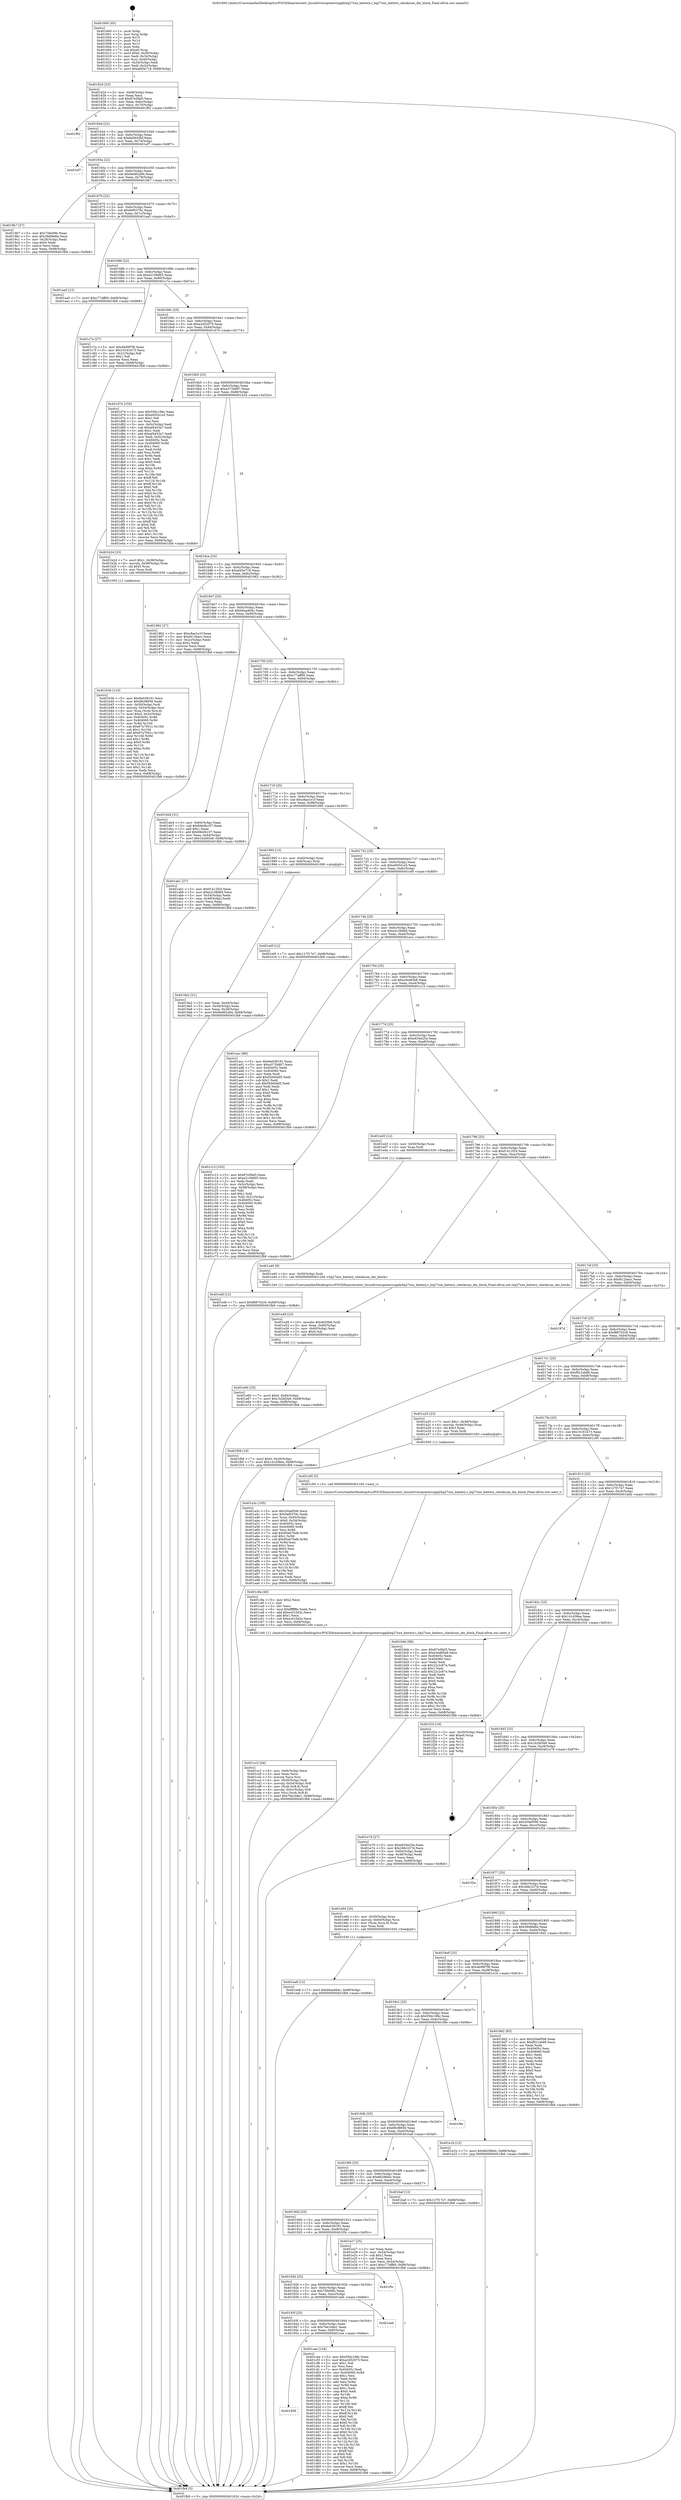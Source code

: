 digraph "0x401600" {
  label = "0x401600 (/mnt/c/Users/mathe/Desktop/tcc/POCII/binaries/extr_linuxdriverspowersupplybq27xxx_battery.c_bq27xxx_battery_checksum_dm_block_Final-ollvm.out::main(0))"
  labelloc = "t"
  node[shape=record]

  Entry [label="",width=0.3,height=0.3,shape=circle,fillcolor=black,style=filled]
  "0x40162d" [label="{
     0x40162d [23]\l
     | [instrs]\l
     &nbsp;&nbsp;0x40162d \<+3\>: mov -0x68(%rbp),%eax\l
     &nbsp;&nbsp;0x401630 \<+2\>: mov %eax,%ecx\l
     &nbsp;&nbsp;0x401632 \<+6\>: sub $0x87e5faf3,%ecx\l
     &nbsp;&nbsp;0x401638 \<+3\>: mov %eax,-0x6c(%rbp)\l
     &nbsp;&nbsp;0x40163b \<+3\>: mov %ecx,-0x70(%rbp)\l
     &nbsp;&nbsp;0x40163e \<+6\>: je 0000000000401f92 \<main+0x992\>\l
  }"]
  "0x401f92" [label="{
     0x401f92\l
  }", style=dashed]
  "0x401644" [label="{
     0x401644 [22]\l
     | [instrs]\l
     &nbsp;&nbsp;0x401644 \<+5\>: jmp 0000000000401649 \<main+0x49\>\l
     &nbsp;&nbsp;0x401649 \<+3\>: mov -0x6c(%rbp),%eax\l
     &nbsp;&nbsp;0x40164c \<+5\>: sub $0x8a5643bf,%eax\l
     &nbsp;&nbsp;0x401651 \<+3\>: mov %eax,-0x74(%rbp)\l
     &nbsp;&nbsp;0x401654 \<+6\>: je 0000000000401ef7 \<main+0x8f7\>\l
  }"]
  Exit [label="",width=0.3,height=0.3,shape=circle,fillcolor=black,style=filled,peripheries=2]
  "0x401ef7" [label="{
     0x401ef7\l
  }", style=dashed]
  "0x40165a" [label="{
     0x40165a [22]\l
     | [instrs]\l
     &nbsp;&nbsp;0x40165a \<+5\>: jmp 000000000040165f \<main+0x5f\>\l
     &nbsp;&nbsp;0x40165f \<+3\>: mov -0x6c(%rbp),%eax\l
     &nbsp;&nbsp;0x401662 \<+5\>: sub $0x8ed62a94,%eax\l
     &nbsp;&nbsp;0x401667 \<+3\>: mov %eax,-0x78(%rbp)\l
     &nbsp;&nbsp;0x40166a \<+6\>: je 00000000004019b7 \<main+0x3b7\>\l
  }"]
  "0x401edf" [label="{
     0x401edf [12]\l
     | [instrs]\l
     &nbsp;&nbsp;0x401edf \<+7\>: movl $0xf88702c9,-0x68(%rbp)\l
     &nbsp;&nbsp;0x401ee6 \<+5\>: jmp 0000000000401fb8 \<main+0x9b8\>\l
  }"]
  "0x4019b7" [label="{
     0x4019b7 [27]\l
     | [instrs]\l
     &nbsp;&nbsp;0x4019b7 \<+5\>: mov $0x75fe09fc,%eax\l
     &nbsp;&nbsp;0x4019bc \<+5\>: mov $0x39dfdd6e,%ecx\l
     &nbsp;&nbsp;0x4019c1 \<+3\>: mov -0x28(%rbp),%edx\l
     &nbsp;&nbsp;0x4019c4 \<+3\>: cmp $0x0,%edx\l
     &nbsp;&nbsp;0x4019c7 \<+3\>: cmove %ecx,%eax\l
     &nbsp;&nbsp;0x4019ca \<+3\>: mov %eax,-0x68(%rbp)\l
     &nbsp;&nbsp;0x4019cd \<+5\>: jmp 0000000000401fb8 \<main+0x9b8\>\l
  }"]
  "0x401670" [label="{
     0x401670 [22]\l
     | [instrs]\l
     &nbsp;&nbsp;0x401670 \<+5\>: jmp 0000000000401675 \<main+0x75\>\l
     &nbsp;&nbsp;0x401675 \<+3\>: mov -0x6c(%rbp),%eax\l
     &nbsp;&nbsp;0x401678 \<+5\>: sub $0x9ef0376c,%eax\l
     &nbsp;&nbsp;0x40167d \<+3\>: mov %eax,-0x7c(%rbp)\l
     &nbsp;&nbsp;0x401680 \<+6\>: je 0000000000401aa5 \<main+0x4a5\>\l
  }"]
  "0x401ea8" [label="{
     0x401ea8 [12]\l
     | [instrs]\l
     &nbsp;&nbsp;0x401ea8 \<+7\>: movl $0xb6aa464c,-0x68(%rbp)\l
     &nbsp;&nbsp;0x401eaf \<+5\>: jmp 0000000000401fb8 \<main+0x9b8\>\l
  }"]
  "0x401aa5" [label="{
     0x401aa5 [12]\l
     | [instrs]\l
     &nbsp;&nbsp;0x401aa5 \<+7\>: movl $0xc77aff60,-0x68(%rbp)\l
     &nbsp;&nbsp;0x401aac \<+5\>: jmp 0000000000401fb8 \<main+0x9b8\>\l
  }"]
  "0x401686" [label="{
     0x401686 [22]\l
     | [instrs]\l
     &nbsp;&nbsp;0x401686 \<+5\>: jmp 000000000040168b \<main+0x8b\>\l
     &nbsp;&nbsp;0x40168b \<+3\>: mov -0x6c(%rbp),%eax\l
     &nbsp;&nbsp;0x40168e \<+5\>: sub $0xa2109d05,%eax\l
     &nbsp;&nbsp;0x401693 \<+3\>: mov %eax,-0x80(%rbp)\l
     &nbsp;&nbsp;0x401696 \<+6\>: je 0000000000401c7a \<main+0x67a\>\l
  }"]
  "0x401e60" [label="{
     0x401e60 [25]\l
     | [instrs]\l
     &nbsp;&nbsp;0x401e60 \<+7\>: movl $0x0,-0x64(%rbp)\l
     &nbsp;&nbsp;0x401e67 \<+7\>: movl $0x1b2bf3a9,-0x68(%rbp)\l
     &nbsp;&nbsp;0x401e6e \<+6\>: mov %eax,-0xf8(%rbp)\l
     &nbsp;&nbsp;0x401e74 \<+5\>: jmp 0000000000401fb8 \<main+0x9b8\>\l
  }"]
  "0x401c7a" [label="{
     0x401c7a [27]\l
     | [instrs]\l
     &nbsp;&nbsp;0x401c7a \<+5\>: mov $0x4b99f7f6,%eax\l
     &nbsp;&nbsp;0x401c7f \<+5\>: mov $0x10161b73,%ecx\l
     &nbsp;&nbsp;0x401c84 \<+3\>: mov -0x21(%rbp),%dl\l
     &nbsp;&nbsp;0x401c87 \<+3\>: test $0x1,%dl\l
     &nbsp;&nbsp;0x401c8a \<+3\>: cmovne %ecx,%eax\l
     &nbsp;&nbsp;0x401c8d \<+3\>: mov %eax,-0x68(%rbp)\l
     &nbsp;&nbsp;0x401c90 \<+5\>: jmp 0000000000401fb8 \<main+0x9b8\>\l
  }"]
  "0x40169c" [label="{
     0x40169c [25]\l
     | [instrs]\l
     &nbsp;&nbsp;0x40169c \<+5\>: jmp 00000000004016a1 \<main+0xa1\>\l
     &nbsp;&nbsp;0x4016a1 \<+3\>: mov -0x6c(%rbp),%eax\l
     &nbsp;&nbsp;0x4016a4 \<+5\>: sub $0xa2d52075,%eax\l
     &nbsp;&nbsp;0x4016a9 \<+6\>: mov %eax,-0x84(%rbp)\l
     &nbsp;&nbsp;0x4016af \<+6\>: je 0000000000401d74 \<main+0x774\>\l
  }"]
  "0x401e49" [label="{
     0x401e49 [23]\l
     | [instrs]\l
     &nbsp;&nbsp;0x401e49 \<+10\>: movabs $0x4020b6,%rdi\l
     &nbsp;&nbsp;0x401e53 \<+3\>: mov %eax,-0x60(%rbp)\l
     &nbsp;&nbsp;0x401e56 \<+3\>: mov -0x60(%rbp),%esi\l
     &nbsp;&nbsp;0x401e59 \<+2\>: mov $0x0,%al\l
     &nbsp;&nbsp;0x401e5b \<+5\>: call 0000000000401040 \<printf@plt\>\l
     | [calls]\l
     &nbsp;&nbsp;0x401040 \{1\} (unknown)\l
  }"]
  "0x401d74" [label="{
     0x401d74 [155]\l
     | [instrs]\l
     &nbsp;&nbsp;0x401d74 \<+5\>: mov $0x556c198c,%eax\l
     &nbsp;&nbsp;0x401d79 \<+5\>: mov $0xe00541e5,%ecx\l
     &nbsp;&nbsp;0x401d7e \<+2\>: mov $0x1,%dl\l
     &nbsp;&nbsp;0x401d80 \<+2\>: xor %esi,%esi\l
     &nbsp;&nbsp;0x401d82 \<+3\>: mov -0x5c(%rbp),%edi\l
     &nbsp;&nbsp;0x401d85 \<+6\>: sub $0xaf4453a7,%edi\l
     &nbsp;&nbsp;0x401d8b \<+3\>: add $0x1,%edi\l
     &nbsp;&nbsp;0x401d8e \<+6\>: add $0xaf4453a7,%edi\l
     &nbsp;&nbsp;0x401d94 \<+3\>: mov %edi,-0x5c(%rbp)\l
     &nbsp;&nbsp;0x401d97 \<+7\>: mov 0x40405c,%edi\l
     &nbsp;&nbsp;0x401d9e \<+8\>: mov 0x404060,%r8d\l
     &nbsp;&nbsp;0x401da6 \<+3\>: sub $0x1,%esi\l
     &nbsp;&nbsp;0x401da9 \<+3\>: mov %edi,%r9d\l
     &nbsp;&nbsp;0x401dac \<+3\>: add %esi,%r9d\l
     &nbsp;&nbsp;0x401daf \<+4\>: imul %r9d,%edi\l
     &nbsp;&nbsp;0x401db3 \<+3\>: and $0x1,%edi\l
     &nbsp;&nbsp;0x401db6 \<+3\>: cmp $0x0,%edi\l
     &nbsp;&nbsp;0x401db9 \<+4\>: sete %r10b\l
     &nbsp;&nbsp;0x401dbd \<+4\>: cmp $0xa,%r8d\l
     &nbsp;&nbsp;0x401dc1 \<+4\>: setl %r11b\l
     &nbsp;&nbsp;0x401dc5 \<+3\>: mov %r10b,%bl\l
     &nbsp;&nbsp;0x401dc8 \<+3\>: xor $0xff,%bl\l
     &nbsp;&nbsp;0x401dcb \<+3\>: mov %r11b,%r14b\l
     &nbsp;&nbsp;0x401dce \<+4\>: xor $0xff,%r14b\l
     &nbsp;&nbsp;0x401dd2 \<+3\>: xor $0x0,%dl\l
     &nbsp;&nbsp;0x401dd5 \<+3\>: mov %bl,%r15b\l
     &nbsp;&nbsp;0x401dd8 \<+4\>: and $0x0,%r15b\l
     &nbsp;&nbsp;0x401ddc \<+3\>: and %dl,%r10b\l
     &nbsp;&nbsp;0x401ddf \<+3\>: mov %r14b,%r12b\l
     &nbsp;&nbsp;0x401de2 \<+4\>: and $0x0,%r12b\l
     &nbsp;&nbsp;0x401de6 \<+3\>: and %dl,%r11b\l
     &nbsp;&nbsp;0x401de9 \<+3\>: or %r10b,%r15b\l
     &nbsp;&nbsp;0x401dec \<+3\>: or %r11b,%r12b\l
     &nbsp;&nbsp;0x401def \<+3\>: xor %r12b,%r15b\l
     &nbsp;&nbsp;0x401df2 \<+3\>: or %r14b,%bl\l
     &nbsp;&nbsp;0x401df5 \<+3\>: xor $0xff,%bl\l
     &nbsp;&nbsp;0x401df8 \<+3\>: or $0x0,%dl\l
     &nbsp;&nbsp;0x401dfb \<+2\>: and %dl,%bl\l
     &nbsp;&nbsp;0x401dfd \<+3\>: or %bl,%r15b\l
     &nbsp;&nbsp;0x401e00 \<+4\>: test $0x1,%r15b\l
     &nbsp;&nbsp;0x401e04 \<+3\>: cmovne %ecx,%eax\l
     &nbsp;&nbsp;0x401e07 \<+3\>: mov %eax,-0x68(%rbp)\l
     &nbsp;&nbsp;0x401e0a \<+5\>: jmp 0000000000401fb8 \<main+0x9b8\>\l
  }"]
  "0x4016b5" [label="{
     0x4016b5 [25]\l
     | [instrs]\l
     &nbsp;&nbsp;0x4016b5 \<+5\>: jmp 00000000004016ba \<main+0xba\>\l
     &nbsp;&nbsp;0x4016ba \<+3\>: mov -0x6c(%rbp),%eax\l
     &nbsp;&nbsp;0x4016bd \<+5\>: sub $0xa372b897,%eax\l
     &nbsp;&nbsp;0x4016c2 \<+6\>: mov %eax,-0x88(%rbp)\l
     &nbsp;&nbsp;0x4016c8 \<+6\>: je 0000000000401b24 \<main+0x524\>\l
  }"]
  "0x401958" [label="{
     0x401958\l
  }", style=dashed]
  "0x401b24" [label="{
     0x401b24 [23]\l
     | [instrs]\l
     &nbsp;&nbsp;0x401b24 \<+7\>: movl $0x1,-0x58(%rbp)\l
     &nbsp;&nbsp;0x401b2b \<+4\>: movslq -0x58(%rbp),%rax\l
     &nbsp;&nbsp;0x401b2f \<+4\>: shl $0x3,%rax\l
     &nbsp;&nbsp;0x401b33 \<+3\>: mov %rax,%rdi\l
     &nbsp;&nbsp;0x401b36 \<+5\>: call 0000000000401050 \<malloc@plt\>\l
     | [calls]\l
     &nbsp;&nbsp;0x401050 \{1\} (unknown)\l
  }"]
  "0x4016ce" [label="{
     0x4016ce [25]\l
     | [instrs]\l
     &nbsp;&nbsp;0x4016ce \<+5\>: jmp 00000000004016d3 \<main+0xd3\>\l
     &nbsp;&nbsp;0x4016d3 \<+3\>: mov -0x6c(%rbp),%eax\l
     &nbsp;&nbsp;0x4016d6 \<+5\>: sub $0xaf45e718,%eax\l
     &nbsp;&nbsp;0x4016db \<+6\>: mov %eax,-0x8c(%rbp)\l
     &nbsp;&nbsp;0x4016e1 \<+6\>: je 0000000000401962 \<main+0x362\>\l
  }"]
  "0x401cee" [label="{
     0x401cee [134]\l
     | [instrs]\l
     &nbsp;&nbsp;0x401cee \<+5\>: mov $0x556c198c,%eax\l
     &nbsp;&nbsp;0x401cf3 \<+5\>: mov $0xa2d52075,%ecx\l
     &nbsp;&nbsp;0x401cf8 \<+2\>: mov $0x1,%dl\l
     &nbsp;&nbsp;0x401cfa \<+2\>: xor %esi,%esi\l
     &nbsp;&nbsp;0x401cfc \<+7\>: mov 0x40405c,%edi\l
     &nbsp;&nbsp;0x401d03 \<+8\>: mov 0x404060,%r8d\l
     &nbsp;&nbsp;0x401d0b \<+3\>: sub $0x1,%esi\l
     &nbsp;&nbsp;0x401d0e \<+3\>: mov %edi,%r9d\l
     &nbsp;&nbsp;0x401d11 \<+3\>: add %esi,%r9d\l
     &nbsp;&nbsp;0x401d14 \<+4\>: imul %r9d,%edi\l
     &nbsp;&nbsp;0x401d18 \<+3\>: and $0x1,%edi\l
     &nbsp;&nbsp;0x401d1b \<+3\>: cmp $0x0,%edi\l
     &nbsp;&nbsp;0x401d1e \<+4\>: sete %r10b\l
     &nbsp;&nbsp;0x401d22 \<+4\>: cmp $0xa,%r8d\l
     &nbsp;&nbsp;0x401d26 \<+4\>: setl %r11b\l
     &nbsp;&nbsp;0x401d2a \<+3\>: mov %r10b,%bl\l
     &nbsp;&nbsp;0x401d2d \<+3\>: xor $0xff,%bl\l
     &nbsp;&nbsp;0x401d30 \<+3\>: mov %r11b,%r14b\l
     &nbsp;&nbsp;0x401d33 \<+4\>: xor $0xff,%r14b\l
     &nbsp;&nbsp;0x401d37 \<+3\>: xor $0x0,%dl\l
     &nbsp;&nbsp;0x401d3a \<+3\>: mov %bl,%r15b\l
     &nbsp;&nbsp;0x401d3d \<+4\>: and $0x0,%r15b\l
     &nbsp;&nbsp;0x401d41 \<+3\>: and %dl,%r10b\l
     &nbsp;&nbsp;0x401d44 \<+3\>: mov %r14b,%r12b\l
     &nbsp;&nbsp;0x401d47 \<+4\>: and $0x0,%r12b\l
     &nbsp;&nbsp;0x401d4b \<+3\>: and %dl,%r11b\l
     &nbsp;&nbsp;0x401d4e \<+3\>: or %r10b,%r15b\l
     &nbsp;&nbsp;0x401d51 \<+3\>: or %r11b,%r12b\l
     &nbsp;&nbsp;0x401d54 \<+3\>: xor %r12b,%r15b\l
     &nbsp;&nbsp;0x401d57 \<+3\>: or %r14b,%bl\l
     &nbsp;&nbsp;0x401d5a \<+3\>: xor $0xff,%bl\l
     &nbsp;&nbsp;0x401d5d \<+3\>: or $0x0,%dl\l
     &nbsp;&nbsp;0x401d60 \<+2\>: and %dl,%bl\l
     &nbsp;&nbsp;0x401d62 \<+3\>: or %bl,%r15b\l
     &nbsp;&nbsp;0x401d65 \<+4\>: test $0x1,%r15b\l
     &nbsp;&nbsp;0x401d69 \<+3\>: cmovne %ecx,%eax\l
     &nbsp;&nbsp;0x401d6c \<+3\>: mov %eax,-0x68(%rbp)\l
     &nbsp;&nbsp;0x401d6f \<+5\>: jmp 0000000000401fb8 \<main+0x9b8\>\l
  }"]
  "0x401962" [label="{
     0x401962 [27]\l
     | [instrs]\l
     &nbsp;&nbsp;0x401962 \<+5\>: mov $0xc8ae1e1f,%eax\l
     &nbsp;&nbsp;0x401967 \<+5\>: mov $0xf412bacc,%ecx\l
     &nbsp;&nbsp;0x40196c \<+3\>: mov -0x2c(%rbp),%edx\l
     &nbsp;&nbsp;0x40196f \<+3\>: cmp $0x2,%edx\l
     &nbsp;&nbsp;0x401972 \<+3\>: cmovne %ecx,%eax\l
     &nbsp;&nbsp;0x401975 \<+3\>: mov %eax,-0x68(%rbp)\l
     &nbsp;&nbsp;0x401978 \<+5\>: jmp 0000000000401fb8 \<main+0x9b8\>\l
  }"]
  "0x4016e7" [label="{
     0x4016e7 [25]\l
     | [instrs]\l
     &nbsp;&nbsp;0x4016e7 \<+5\>: jmp 00000000004016ec \<main+0xec\>\l
     &nbsp;&nbsp;0x4016ec \<+3\>: mov -0x6c(%rbp),%eax\l
     &nbsp;&nbsp;0x4016ef \<+5\>: sub $0xb6aa464c,%eax\l
     &nbsp;&nbsp;0x4016f4 \<+6\>: mov %eax,-0x90(%rbp)\l
     &nbsp;&nbsp;0x4016fa \<+6\>: je 0000000000401eb4 \<main+0x8b4\>\l
  }"]
  "0x401fb8" [label="{
     0x401fb8 [5]\l
     | [instrs]\l
     &nbsp;&nbsp;0x401fb8 \<+5\>: jmp 000000000040162d \<main+0x2d\>\l
  }"]
  "0x401600" [label="{
     0x401600 [45]\l
     | [instrs]\l
     &nbsp;&nbsp;0x401600 \<+1\>: push %rbp\l
     &nbsp;&nbsp;0x401601 \<+3\>: mov %rsp,%rbp\l
     &nbsp;&nbsp;0x401604 \<+2\>: push %r15\l
     &nbsp;&nbsp;0x401606 \<+2\>: push %r14\l
     &nbsp;&nbsp;0x401608 \<+2\>: push %r12\l
     &nbsp;&nbsp;0x40160a \<+1\>: push %rbx\l
     &nbsp;&nbsp;0x40160b \<+7\>: sub $0xe0,%rsp\l
     &nbsp;&nbsp;0x401612 \<+7\>: movl $0x0,-0x30(%rbp)\l
     &nbsp;&nbsp;0x401619 \<+3\>: mov %edi,-0x34(%rbp)\l
     &nbsp;&nbsp;0x40161c \<+4\>: mov %rsi,-0x40(%rbp)\l
     &nbsp;&nbsp;0x401620 \<+3\>: mov -0x34(%rbp),%edi\l
     &nbsp;&nbsp;0x401623 \<+3\>: mov %edi,-0x2c(%rbp)\l
     &nbsp;&nbsp;0x401626 \<+7\>: movl $0xaf45e718,-0x68(%rbp)\l
  }"]
  "0x40193f" [label="{
     0x40193f [25]\l
     | [instrs]\l
     &nbsp;&nbsp;0x40193f \<+5\>: jmp 0000000000401944 \<main+0x344\>\l
     &nbsp;&nbsp;0x401944 \<+3\>: mov -0x6c(%rbp),%eax\l
     &nbsp;&nbsp;0x401947 \<+5\>: sub $0x76a1b6e1,%eax\l
     &nbsp;&nbsp;0x40194c \<+6\>: mov %eax,-0xf0(%rbp)\l
     &nbsp;&nbsp;0x401952 \<+6\>: je 0000000000401cee \<main+0x6ee\>\l
  }"]
  "0x401eb4" [label="{
     0x401eb4 [31]\l
     | [instrs]\l
     &nbsp;&nbsp;0x401eb4 \<+3\>: mov -0x64(%rbp),%eax\l
     &nbsp;&nbsp;0x401eb7 \<+5\>: sub $0x69e0b107,%eax\l
     &nbsp;&nbsp;0x401ebc \<+3\>: add $0x1,%eax\l
     &nbsp;&nbsp;0x401ebf \<+5\>: add $0x69e0b107,%eax\l
     &nbsp;&nbsp;0x401ec4 \<+3\>: mov %eax,-0x64(%rbp)\l
     &nbsp;&nbsp;0x401ec7 \<+7\>: movl $0x1b2bf3a9,-0x68(%rbp)\l
     &nbsp;&nbsp;0x401ece \<+5\>: jmp 0000000000401fb8 \<main+0x9b8\>\l
  }"]
  "0x401700" [label="{
     0x401700 [25]\l
     | [instrs]\l
     &nbsp;&nbsp;0x401700 \<+5\>: jmp 0000000000401705 \<main+0x105\>\l
     &nbsp;&nbsp;0x401705 \<+3\>: mov -0x6c(%rbp),%eax\l
     &nbsp;&nbsp;0x401708 \<+5\>: sub $0xc77aff60,%eax\l
     &nbsp;&nbsp;0x40170d \<+6\>: mov %eax,-0x94(%rbp)\l
     &nbsp;&nbsp;0x401713 \<+6\>: je 0000000000401ab1 \<main+0x4b1\>\l
  }"]
  "0x401eeb" [label="{
     0x401eeb\l
  }", style=dashed]
  "0x401ab1" [label="{
     0x401ab1 [27]\l
     | [instrs]\l
     &nbsp;&nbsp;0x401ab1 \<+5\>: mov $0xf1412f24,%eax\l
     &nbsp;&nbsp;0x401ab6 \<+5\>: mov $0xe2c38d6d,%ecx\l
     &nbsp;&nbsp;0x401abb \<+3\>: mov -0x54(%rbp),%edx\l
     &nbsp;&nbsp;0x401abe \<+3\>: cmp -0x48(%rbp),%edx\l
     &nbsp;&nbsp;0x401ac1 \<+3\>: cmovl %ecx,%eax\l
     &nbsp;&nbsp;0x401ac4 \<+3\>: mov %eax,-0x68(%rbp)\l
     &nbsp;&nbsp;0x401ac7 \<+5\>: jmp 0000000000401fb8 \<main+0x9b8\>\l
  }"]
  "0x401719" [label="{
     0x401719 [25]\l
     | [instrs]\l
     &nbsp;&nbsp;0x401719 \<+5\>: jmp 000000000040171e \<main+0x11e\>\l
     &nbsp;&nbsp;0x40171e \<+3\>: mov -0x6c(%rbp),%eax\l
     &nbsp;&nbsp;0x401721 \<+5\>: sub $0xc8ae1e1f,%eax\l
     &nbsp;&nbsp;0x401726 \<+6\>: mov %eax,-0x98(%rbp)\l
     &nbsp;&nbsp;0x40172c \<+6\>: je 0000000000401995 \<main+0x395\>\l
  }"]
  "0x401926" [label="{
     0x401926 [25]\l
     | [instrs]\l
     &nbsp;&nbsp;0x401926 \<+5\>: jmp 000000000040192b \<main+0x32b\>\l
     &nbsp;&nbsp;0x40192b \<+3\>: mov -0x6c(%rbp),%eax\l
     &nbsp;&nbsp;0x40192e \<+5\>: sub $0x75fe09fc,%eax\l
     &nbsp;&nbsp;0x401933 \<+6\>: mov %eax,-0xec(%rbp)\l
     &nbsp;&nbsp;0x401939 \<+6\>: je 0000000000401eeb \<main+0x8eb\>\l
  }"]
  "0x401995" [label="{
     0x401995 [13]\l
     | [instrs]\l
     &nbsp;&nbsp;0x401995 \<+4\>: mov -0x40(%rbp),%rax\l
     &nbsp;&nbsp;0x401999 \<+4\>: mov 0x8(%rax),%rdi\l
     &nbsp;&nbsp;0x40199d \<+5\>: call 0000000000401060 \<atoi@plt\>\l
     | [calls]\l
     &nbsp;&nbsp;0x401060 \{1\} (unknown)\l
  }"]
  "0x401732" [label="{
     0x401732 [25]\l
     | [instrs]\l
     &nbsp;&nbsp;0x401732 \<+5\>: jmp 0000000000401737 \<main+0x137\>\l
     &nbsp;&nbsp;0x401737 \<+3\>: mov -0x6c(%rbp),%eax\l
     &nbsp;&nbsp;0x40173a \<+5\>: sub $0xe00541e5,%eax\l
     &nbsp;&nbsp;0x40173f \<+6\>: mov %eax,-0x9c(%rbp)\l
     &nbsp;&nbsp;0x401745 \<+6\>: je 0000000000401e0f \<main+0x80f\>\l
  }"]
  "0x4019a2" [label="{
     0x4019a2 [21]\l
     | [instrs]\l
     &nbsp;&nbsp;0x4019a2 \<+3\>: mov %eax,-0x44(%rbp)\l
     &nbsp;&nbsp;0x4019a5 \<+3\>: mov -0x44(%rbp),%eax\l
     &nbsp;&nbsp;0x4019a8 \<+3\>: mov %eax,-0x28(%rbp)\l
     &nbsp;&nbsp;0x4019ab \<+7\>: movl $0x8ed62a94,-0x68(%rbp)\l
     &nbsp;&nbsp;0x4019b2 \<+5\>: jmp 0000000000401fb8 \<main+0x9b8\>\l
  }"]
  "0x401f5c" [label="{
     0x401f5c\l
  }", style=dashed]
  "0x401e0f" [label="{
     0x401e0f [12]\l
     | [instrs]\l
     &nbsp;&nbsp;0x401e0f \<+7\>: movl $0x127f17e7,-0x68(%rbp)\l
     &nbsp;&nbsp;0x401e16 \<+5\>: jmp 0000000000401fb8 \<main+0x9b8\>\l
  }"]
  "0x40174b" [label="{
     0x40174b [25]\l
     | [instrs]\l
     &nbsp;&nbsp;0x40174b \<+5\>: jmp 0000000000401750 \<main+0x150\>\l
     &nbsp;&nbsp;0x401750 \<+3\>: mov -0x6c(%rbp),%eax\l
     &nbsp;&nbsp;0x401753 \<+5\>: sub $0xe2c38d6d,%eax\l
     &nbsp;&nbsp;0x401758 \<+6\>: mov %eax,-0xa0(%rbp)\l
     &nbsp;&nbsp;0x40175e \<+6\>: je 0000000000401acc \<main+0x4cc\>\l
  }"]
  "0x40190d" [label="{
     0x40190d [25]\l
     | [instrs]\l
     &nbsp;&nbsp;0x40190d \<+5\>: jmp 0000000000401912 \<main+0x312\>\l
     &nbsp;&nbsp;0x401912 \<+3\>: mov -0x6c(%rbp),%eax\l
     &nbsp;&nbsp;0x401915 \<+5\>: sub $0x6e038191,%eax\l
     &nbsp;&nbsp;0x40191a \<+6\>: mov %eax,-0xe8(%rbp)\l
     &nbsp;&nbsp;0x401920 \<+6\>: je 0000000000401f5c \<main+0x95c\>\l
  }"]
  "0x401acc" [label="{
     0x401acc [88]\l
     | [instrs]\l
     &nbsp;&nbsp;0x401acc \<+5\>: mov $0x6e038191,%eax\l
     &nbsp;&nbsp;0x401ad1 \<+5\>: mov $0xa372b897,%ecx\l
     &nbsp;&nbsp;0x401ad6 \<+7\>: mov 0x40405c,%edx\l
     &nbsp;&nbsp;0x401add \<+7\>: mov 0x404060,%esi\l
     &nbsp;&nbsp;0x401ae4 \<+2\>: mov %edx,%edi\l
     &nbsp;&nbsp;0x401ae6 \<+6\>: add $0xf3d40dd5,%edi\l
     &nbsp;&nbsp;0x401aec \<+3\>: sub $0x1,%edi\l
     &nbsp;&nbsp;0x401aef \<+6\>: sub $0xf3d40dd5,%edi\l
     &nbsp;&nbsp;0x401af5 \<+3\>: imul %edi,%edx\l
     &nbsp;&nbsp;0x401af8 \<+3\>: and $0x1,%edx\l
     &nbsp;&nbsp;0x401afb \<+3\>: cmp $0x0,%edx\l
     &nbsp;&nbsp;0x401afe \<+4\>: sete %r8b\l
     &nbsp;&nbsp;0x401b02 \<+3\>: cmp $0xa,%esi\l
     &nbsp;&nbsp;0x401b05 \<+4\>: setl %r9b\l
     &nbsp;&nbsp;0x401b09 \<+3\>: mov %r8b,%r10b\l
     &nbsp;&nbsp;0x401b0c \<+3\>: and %r9b,%r10b\l
     &nbsp;&nbsp;0x401b0f \<+3\>: xor %r9b,%r8b\l
     &nbsp;&nbsp;0x401b12 \<+3\>: or %r8b,%r10b\l
     &nbsp;&nbsp;0x401b15 \<+4\>: test $0x1,%r10b\l
     &nbsp;&nbsp;0x401b19 \<+3\>: cmovne %ecx,%eax\l
     &nbsp;&nbsp;0x401b1c \<+3\>: mov %eax,-0x68(%rbp)\l
     &nbsp;&nbsp;0x401b1f \<+5\>: jmp 0000000000401fb8 \<main+0x9b8\>\l
  }"]
  "0x401764" [label="{
     0x401764 [25]\l
     | [instrs]\l
     &nbsp;&nbsp;0x401764 \<+5\>: jmp 0000000000401769 \<main+0x169\>\l
     &nbsp;&nbsp;0x401769 \<+3\>: mov -0x6c(%rbp),%eax\l
     &nbsp;&nbsp;0x40176c \<+5\>: sub $0xe3ed85e8,%eax\l
     &nbsp;&nbsp;0x401771 \<+6\>: mov %eax,-0xa4(%rbp)\l
     &nbsp;&nbsp;0x401777 \<+6\>: je 0000000000401c13 \<main+0x613\>\l
  }"]
  "0x401e27" [label="{
     0x401e27 [25]\l
     | [instrs]\l
     &nbsp;&nbsp;0x401e27 \<+2\>: xor %eax,%eax\l
     &nbsp;&nbsp;0x401e29 \<+3\>: mov -0x54(%rbp),%ecx\l
     &nbsp;&nbsp;0x401e2c \<+3\>: sub $0x1,%eax\l
     &nbsp;&nbsp;0x401e2f \<+2\>: sub %eax,%ecx\l
     &nbsp;&nbsp;0x401e31 \<+3\>: mov %ecx,-0x54(%rbp)\l
     &nbsp;&nbsp;0x401e34 \<+7\>: movl $0xc77aff60,-0x68(%rbp)\l
     &nbsp;&nbsp;0x401e3b \<+5\>: jmp 0000000000401fb8 \<main+0x9b8\>\l
  }"]
  "0x401c13" [label="{
     0x401c13 [103]\l
     | [instrs]\l
     &nbsp;&nbsp;0x401c13 \<+5\>: mov $0x87e5faf3,%eax\l
     &nbsp;&nbsp;0x401c18 \<+5\>: mov $0xa2109d05,%ecx\l
     &nbsp;&nbsp;0x401c1d \<+2\>: xor %edx,%edx\l
     &nbsp;&nbsp;0x401c1f \<+3\>: mov -0x5c(%rbp),%esi\l
     &nbsp;&nbsp;0x401c22 \<+3\>: cmp -0x58(%rbp),%esi\l
     &nbsp;&nbsp;0x401c25 \<+4\>: setl %dil\l
     &nbsp;&nbsp;0x401c29 \<+4\>: and $0x1,%dil\l
     &nbsp;&nbsp;0x401c2d \<+4\>: mov %dil,-0x21(%rbp)\l
     &nbsp;&nbsp;0x401c31 \<+7\>: mov 0x40405c,%esi\l
     &nbsp;&nbsp;0x401c38 \<+8\>: mov 0x404060,%r8d\l
     &nbsp;&nbsp;0x401c40 \<+3\>: sub $0x1,%edx\l
     &nbsp;&nbsp;0x401c43 \<+3\>: mov %esi,%r9d\l
     &nbsp;&nbsp;0x401c46 \<+3\>: add %edx,%r9d\l
     &nbsp;&nbsp;0x401c49 \<+4\>: imul %r9d,%esi\l
     &nbsp;&nbsp;0x401c4d \<+3\>: and $0x1,%esi\l
     &nbsp;&nbsp;0x401c50 \<+3\>: cmp $0x0,%esi\l
     &nbsp;&nbsp;0x401c53 \<+4\>: sete %dil\l
     &nbsp;&nbsp;0x401c57 \<+4\>: cmp $0xa,%r8d\l
     &nbsp;&nbsp;0x401c5b \<+4\>: setl %r10b\l
     &nbsp;&nbsp;0x401c5f \<+3\>: mov %dil,%r11b\l
     &nbsp;&nbsp;0x401c62 \<+3\>: and %r10b,%r11b\l
     &nbsp;&nbsp;0x401c65 \<+3\>: xor %r10b,%dil\l
     &nbsp;&nbsp;0x401c68 \<+3\>: or %dil,%r11b\l
     &nbsp;&nbsp;0x401c6b \<+4\>: test $0x1,%r11b\l
     &nbsp;&nbsp;0x401c6f \<+3\>: cmovne %ecx,%eax\l
     &nbsp;&nbsp;0x401c72 \<+3\>: mov %eax,-0x68(%rbp)\l
     &nbsp;&nbsp;0x401c75 \<+5\>: jmp 0000000000401fb8 \<main+0x9b8\>\l
  }"]
  "0x40177d" [label="{
     0x40177d [25]\l
     | [instrs]\l
     &nbsp;&nbsp;0x40177d \<+5\>: jmp 0000000000401782 \<main+0x182\>\l
     &nbsp;&nbsp;0x401782 \<+3\>: mov -0x6c(%rbp),%eax\l
     &nbsp;&nbsp;0x401785 \<+5\>: sub $0xe634e25a,%eax\l
     &nbsp;&nbsp;0x40178a \<+6\>: mov %eax,-0xa8(%rbp)\l
     &nbsp;&nbsp;0x401790 \<+6\>: je 0000000000401ed3 \<main+0x8d3\>\l
  }"]
  "0x401cc2" [label="{
     0x401cc2 [44]\l
     | [instrs]\l
     &nbsp;&nbsp;0x401cc2 \<+6\>: mov -0xf4(%rbp),%ecx\l
     &nbsp;&nbsp;0x401cc8 \<+3\>: imul %eax,%ecx\l
     &nbsp;&nbsp;0x401ccb \<+3\>: movslq %ecx,%rsi\l
     &nbsp;&nbsp;0x401cce \<+4\>: mov -0x50(%rbp),%rdi\l
     &nbsp;&nbsp;0x401cd2 \<+4\>: movslq -0x54(%rbp),%r8\l
     &nbsp;&nbsp;0x401cd6 \<+4\>: mov (%rdi,%r8,8),%rdi\l
     &nbsp;&nbsp;0x401cda \<+4\>: movslq -0x5c(%rbp),%r8\l
     &nbsp;&nbsp;0x401cde \<+4\>: mov %rsi,(%rdi,%r8,8)\l
     &nbsp;&nbsp;0x401ce2 \<+7\>: movl $0x76a1b6e1,-0x68(%rbp)\l
     &nbsp;&nbsp;0x401ce9 \<+5\>: jmp 0000000000401fb8 \<main+0x9b8\>\l
  }"]
  "0x401ed3" [label="{
     0x401ed3 [12]\l
     | [instrs]\l
     &nbsp;&nbsp;0x401ed3 \<+4\>: mov -0x50(%rbp),%rax\l
     &nbsp;&nbsp;0x401ed7 \<+3\>: mov %rax,%rdi\l
     &nbsp;&nbsp;0x401eda \<+5\>: call 0000000000401030 \<free@plt\>\l
     | [calls]\l
     &nbsp;&nbsp;0x401030 \{1\} (unknown)\l
  }"]
  "0x401796" [label="{
     0x401796 [25]\l
     | [instrs]\l
     &nbsp;&nbsp;0x401796 \<+5\>: jmp 000000000040179b \<main+0x19b\>\l
     &nbsp;&nbsp;0x40179b \<+3\>: mov -0x6c(%rbp),%eax\l
     &nbsp;&nbsp;0x40179e \<+5\>: sub $0xf1412f24,%eax\l
     &nbsp;&nbsp;0x4017a3 \<+6\>: mov %eax,-0xac(%rbp)\l
     &nbsp;&nbsp;0x4017a9 \<+6\>: je 0000000000401e40 \<main+0x840\>\l
  }"]
  "0x401c9a" [label="{
     0x401c9a [40]\l
     | [instrs]\l
     &nbsp;&nbsp;0x401c9a \<+5\>: mov $0x2,%ecx\l
     &nbsp;&nbsp;0x401c9f \<+1\>: cltd\l
     &nbsp;&nbsp;0x401ca0 \<+2\>: idiv %ecx\l
     &nbsp;&nbsp;0x401ca2 \<+6\>: imul $0xfffffffe,%edx,%ecx\l
     &nbsp;&nbsp;0x401ca8 \<+6\>: add $0xec010d3c,%ecx\l
     &nbsp;&nbsp;0x401cae \<+3\>: add $0x1,%ecx\l
     &nbsp;&nbsp;0x401cb1 \<+6\>: sub $0xec010d3c,%ecx\l
     &nbsp;&nbsp;0x401cb7 \<+6\>: mov %ecx,-0xf4(%rbp)\l
     &nbsp;&nbsp;0x401cbd \<+5\>: call 0000000000401160 \<next_i\>\l
     | [calls]\l
     &nbsp;&nbsp;0x401160 \{1\} (/mnt/c/Users/mathe/Desktop/tcc/POCII/binaries/extr_linuxdriverspowersupplybq27xxx_battery.c_bq27xxx_battery_checksum_dm_block_Final-ollvm.out::next_i)\l
  }"]
  "0x401e40" [label="{
     0x401e40 [9]\l
     | [instrs]\l
     &nbsp;&nbsp;0x401e40 \<+4\>: mov -0x50(%rbp),%rdi\l
     &nbsp;&nbsp;0x401e44 \<+5\>: call 0000000000401240 \<bq27xxx_battery_checksum_dm_block\>\l
     | [calls]\l
     &nbsp;&nbsp;0x401240 \{1\} (/mnt/c/Users/mathe/Desktop/tcc/POCII/binaries/extr_linuxdriverspowersupplybq27xxx_battery.c_bq27xxx_battery_checksum_dm_block_Final-ollvm.out::bq27xxx_battery_checksum_dm_block)\l
  }"]
  "0x4017af" [label="{
     0x4017af [25]\l
     | [instrs]\l
     &nbsp;&nbsp;0x4017af \<+5\>: jmp 00000000004017b4 \<main+0x1b4\>\l
     &nbsp;&nbsp;0x4017b4 \<+3\>: mov -0x6c(%rbp),%eax\l
     &nbsp;&nbsp;0x4017b7 \<+5\>: sub $0xf412bacc,%eax\l
     &nbsp;&nbsp;0x4017bc \<+6\>: mov %eax,-0xb0(%rbp)\l
     &nbsp;&nbsp;0x4017c2 \<+6\>: je 000000000040197d \<main+0x37d\>\l
  }"]
  "0x4018f4" [label="{
     0x4018f4 [25]\l
     | [instrs]\l
     &nbsp;&nbsp;0x4018f4 \<+5\>: jmp 00000000004018f9 \<main+0x2f9\>\l
     &nbsp;&nbsp;0x4018f9 \<+3\>: mov -0x6c(%rbp),%eax\l
     &nbsp;&nbsp;0x4018fc \<+5\>: sub $0x6b29fa0c,%eax\l
     &nbsp;&nbsp;0x401901 \<+6\>: mov %eax,-0xe4(%rbp)\l
     &nbsp;&nbsp;0x401907 \<+6\>: je 0000000000401e27 \<main+0x827\>\l
  }"]
  "0x40197d" [label="{
     0x40197d\l
  }", style=dashed]
  "0x4017c8" [label="{
     0x4017c8 [25]\l
     | [instrs]\l
     &nbsp;&nbsp;0x4017c8 \<+5\>: jmp 00000000004017cd \<main+0x1cd\>\l
     &nbsp;&nbsp;0x4017cd \<+3\>: mov -0x6c(%rbp),%eax\l
     &nbsp;&nbsp;0x4017d0 \<+5\>: sub $0xf88702c9,%eax\l
     &nbsp;&nbsp;0x4017d5 \<+6\>: mov %eax,-0xb4(%rbp)\l
     &nbsp;&nbsp;0x4017db \<+6\>: je 0000000000401f08 \<main+0x908\>\l
  }"]
  "0x401baf" [label="{
     0x401baf [12]\l
     | [instrs]\l
     &nbsp;&nbsp;0x401baf \<+7\>: movl $0x127f17e7,-0x68(%rbp)\l
     &nbsp;&nbsp;0x401bb6 \<+5\>: jmp 0000000000401fb8 \<main+0x9b8\>\l
  }"]
  "0x401f08" [label="{
     0x401f08 [19]\l
     | [instrs]\l
     &nbsp;&nbsp;0x401f08 \<+7\>: movl $0x0,-0x30(%rbp)\l
     &nbsp;&nbsp;0x401f0f \<+7\>: movl $0x141d38ee,-0x68(%rbp)\l
     &nbsp;&nbsp;0x401f16 \<+5\>: jmp 0000000000401fb8 \<main+0x9b8\>\l
  }"]
  "0x4017e1" [label="{
     0x4017e1 [25]\l
     | [instrs]\l
     &nbsp;&nbsp;0x4017e1 \<+5\>: jmp 00000000004017e6 \<main+0x1e6\>\l
     &nbsp;&nbsp;0x4017e6 \<+3\>: mov -0x6c(%rbp),%eax\l
     &nbsp;&nbsp;0x4017e9 \<+5\>: sub $0xf921eb88,%eax\l
     &nbsp;&nbsp;0x4017ee \<+6\>: mov %eax,-0xb8(%rbp)\l
     &nbsp;&nbsp;0x4017f4 \<+6\>: je 0000000000401a25 \<main+0x425\>\l
  }"]
  "0x4018db" [label="{
     0x4018db [25]\l
     | [instrs]\l
     &nbsp;&nbsp;0x4018db \<+5\>: jmp 00000000004018e0 \<main+0x2e0\>\l
     &nbsp;&nbsp;0x4018e0 \<+3\>: mov -0x6c(%rbp),%eax\l
     &nbsp;&nbsp;0x4018e3 \<+5\>: sub $0x68cf8656,%eax\l
     &nbsp;&nbsp;0x4018e8 \<+6\>: mov %eax,-0xe0(%rbp)\l
     &nbsp;&nbsp;0x4018ee \<+6\>: je 0000000000401baf \<main+0x5af\>\l
  }"]
  "0x401a25" [label="{
     0x401a25 [23]\l
     | [instrs]\l
     &nbsp;&nbsp;0x401a25 \<+7\>: movl $0x1,-0x48(%rbp)\l
     &nbsp;&nbsp;0x401a2c \<+4\>: movslq -0x48(%rbp),%rax\l
     &nbsp;&nbsp;0x401a30 \<+4\>: shl $0x3,%rax\l
     &nbsp;&nbsp;0x401a34 \<+3\>: mov %rax,%rdi\l
     &nbsp;&nbsp;0x401a37 \<+5\>: call 0000000000401050 \<malloc@plt\>\l
     | [calls]\l
     &nbsp;&nbsp;0x401050 \{1\} (unknown)\l
  }"]
  "0x4017fa" [label="{
     0x4017fa [25]\l
     | [instrs]\l
     &nbsp;&nbsp;0x4017fa \<+5\>: jmp 00000000004017ff \<main+0x1ff\>\l
     &nbsp;&nbsp;0x4017ff \<+3\>: mov -0x6c(%rbp),%eax\l
     &nbsp;&nbsp;0x401802 \<+5\>: sub $0x10161b73,%eax\l
     &nbsp;&nbsp;0x401807 \<+6\>: mov %eax,-0xbc(%rbp)\l
     &nbsp;&nbsp;0x40180d \<+6\>: je 0000000000401c95 \<main+0x695\>\l
  }"]
  "0x401f9e" [label="{
     0x401f9e\l
  }", style=dashed]
  "0x401c95" [label="{
     0x401c95 [5]\l
     | [instrs]\l
     &nbsp;&nbsp;0x401c95 \<+5\>: call 0000000000401160 \<next_i\>\l
     | [calls]\l
     &nbsp;&nbsp;0x401160 \{1\} (/mnt/c/Users/mathe/Desktop/tcc/POCII/binaries/extr_linuxdriverspowersupplybq27xxx_battery.c_bq27xxx_battery_checksum_dm_block_Final-ollvm.out::next_i)\l
  }"]
  "0x401813" [label="{
     0x401813 [25]\l
     | [instrs]\l
     &nbsp;&nbsp;0x401813 \<+5\>: jmp 0000000000401818 \<main+0x218\>\l
     &nbsp;&nbsp;0x401818 \<+3\>: mov -0x6c(%rbp),%eax\l
     &nbsp;&nbsp;0x40181b \<+5\>: sub $0x127f17e7,%eax\l
     &nbsp;&nbsp;0x401820 \<+6\>: mov %eax,-0xc0(%rbp)\l
     &nbsp;&nbsp;0x401826 \<+6\>: je 0000000000401bbb \<main+0x5bb\>\l
  }"]
  "0x4018c2" [label="{
     0x4018c2 [25]\l
     | [instrs]\l
     &nbsp;&nbsp;0x4018c2 \<+5\>: jmp 00000000004018c7 \<main+0x2c7\>\l
     &nbsp;&nbsp;0x4018c7 \<+3\>: mov -0x6c(%rbp),%eax\l
     &nbsp;&nbsp;0x4018ca \<+5\>: sub $0x556c198c,%eax\l
     &nbsp;&nbsp;0x4018cf \<+6\>: mov %eax,-0xdc(%rbp)\l
     &nbsp;&nbsp;0x4018d5 \<+6\>: je 0000000000401f9e \<main+0x99e\>\l
  }"]
  "0x401bbb" [label="{
     0x401bbb [88]\l
     | [instrs]\l
     &nbsp;&nbsp;0x401bbb \<+5\>: mov $0x87e5faf3,%eax\l
     &nbsp;&nbsp;0x401bc0 \<+5\>: mov $0xe3ed85e8,%ecx\l
     &nbsp;&nbsp;0x401bc5 \<+7\>: mov 0x40405c,%edx\l
     &nbsp;&nbsp;0x401bcc \<+7\>: mov 0x404060,%esi\l
     &nbsp;&nbsp;0x401bd3 \<+2\>: mov %edx,%edi\l
     &nbsp;&nbsp;0x401bd5 \<+6\>: sub $0x22c2c67e,%edi\l
     &nbsp;&nbsp;0x401bdb \<+3\>: sub $0x1,%edi\l
     &nbsp;&nbsp;0x401bde \<+6\>: add $0x22c2c67e,%edi\l
     &nbsp;&nbsp;0x401be4 \<+3\>: imul %edi,%edx\l
     &nbsp;&nbsp;0x401be7 \<+3\>: and $0x1,%edx\l
     &nbsp;&nbsp;0x401bea \<+3\>: cmp $0x0,%edx\l
     &nbsp;&nbsp;0x401bed \<+4\>: sete %r8b\l
     &nbsp;&nbsp;0x401bf1 \<+3\>: cmp $0xa,%esi\l
     &nbsp;&nbsp;0x401bf4 \<+4\>: setl %r9b\l
     &nbsp;&nbsp;0x401bf8 \<+3\>: mov %r8b,%r10b\l
     &nbsp;&nbsp;0x401bfb \<+3\>: and %r9b,%r10b\l
     &nbsp;&nbsp;0x401bfe \<+3\>: xor %r9b,%r8b\l
     &nbsp;&nbsp;0x401c01 \<+3\>: or %r8b,%r10b\l
     &nbsp;&nbsp;0x401c04 \<+4\>: test $0x1,%r10b\l
     &nbsp;&nbsp;0x401c08 \<+3\>: cmovne %ecx,%eax\l
     &nbsp;&nbsp;0x401c0b \<+3\>: mov %eax,-0x68(%rbp)\l
     &nbsp;&nbsp;0x401c0e \<+5\>: jmp 0000000000401fb8 \<main+0x9b8\>\l
  }"]
  "0x40182c" [label="{
     0x40182c [25]\l
     | [instrs]\l
     &nbsp;&nbsp;0x40182c \<+5\>: jmp 0000000000401831 \<main+0x231\>\l
     &nbsp;&nbsp;0x401831 \<+3\>: mov -0x6c(%rbp),%eax\l
     &nbsp;&nbsp;0x401834 \<+5\>: sub $0x141d38ee,%eax\l
     &nbsp;&nbsp;0x401839 \<+6\>: mov %eax,-0xc4(%rbp)\l
     &nbsp;&nbsp;0x40183f \<+6\>: je 0000000000401f1b \<main+0x91b\>\l
  }"]
  "0x401e1b" [label="{
     0x401e1b [12]\l
     | [instrs]\l
     &nbsp;&nbsp;0x401e1b \<+7\>: movl $0x6b29fa0c,-0x68(%rbp)\l
     &nbsp;&nbsp;0x401e22 \<+5\>: jmp 0000000000401fb8 \<main+0x9b8\>\l
  }"]
  "0x401f1b" [label="{
     0x401f1b [19]\l
     | [instrs]\l
     &nbsp;&nbsp;0x401f1b \<+3\>: mov -0x30(%rbp),%eax\l
     &nbsp;&nbsp;0x401f1e \<+7\>: add $0xe0,%rsp\l
     &nbsp;&nbsp;0x401f25 \<+1\>: pop %rbx\l
     &nbsp;&nbsp;0x401f26 \<+2\>: pop %r12\l
     &nbsp;&nbsp;0x401f28 \<+2\>: pop %r14\l
     &nbsp;&nbsp;0x401f2a \<+2\>: pop %r15\l
     &nbsp;&nbsp;0x401f2c \<+1\>: pop %rbp\l
     &nbsp;&nbsp;0x401f2d \<+1\>: ret\l
  }"]
  "0x401845" [label="{
     0x401845 [25]\l
     | [instrs]\l
     &nbsp;&nbsp;0x401845 \<+5\>: jmp 000000000040184a \<main+0x24a\>\l
     &nbsp;&nbsp;0x40184a \<+3\>: mov -0x6c(%rbp),%eax\l
     &nbsp;&nbsp;0x40184d \<+5\>: sub $0x1b2bf3a9,%eax\l
     &nbsp;&nbsp;0x401852 \<+6\>: mov %eax,-0xc8(%rbp)\l
     &nbsp;&nbsp;0x401858 \<+6\>: je 0000000000401e79 \<main+0x879\>\l
  }"]
  "0x401b3b" [label="{
     0x401b3b [116]\l
     | [instrs]\l
     &nbsp;&nbsp;0x401b3b \<+5\>: mov $0x6e038191,%ecx\l
     &nbsp;&nbsp;0x401b40 \<+5\>: mov $0x68cf8656,%edx\l
     &nbsp;&nbsp;0x401b45 \<+4\>: mov -0x50(%rbp),%rdi\l
     &nbsp;&nbsp;0x401b49 \<+4\>: movslq -0x54(%rbp),%rsi\l
     &nbsp;&nbsp;0x401b4d \<+4\>: mov %rax,(%rdi,%rsi,8)\l
     &nbsp;&nbsp;0x401b51 \<+7\>: movl $0x0,-0x5c(%rbp)\l
     &nbsp;&nbsp;0x401b58 \<+8\>: mov 0x40405c,%r8d\l
     &nbsp;&nbsp;0x401b60 \<+8\>: mov 0x404060,%r9d\l
     &nbsp;&nbsp;0x401b68 \<+3\>: mov %r8d,%r10d\l
     &nbsp;&nbsp;0x401b6b \<+7\>: sub $0x87a7001c,%r10d\l
     &nbsp;&nbsp;0x401b72 \<+4\>: sub $0x1,%r10d\l
     &nbsp;&nbsp;0x401b76 \<+7\>: add $0x87a7001c,%r10d\l
     &nbsp;&nbsp;0x401b7d \<+4\>: imul %r10d,%r8d\l
     &nbsp;&nbsp;0x401b81 \<+4\>: and $0x1,%r8d\l
     &nbsp;&nbsp;0x401b85 \<+4\>: cmp $0x0,%r8d\l
     &nbsp;&nbsp;0x401b89 \<+4\>: sete %r11b\l
     &nbsp;&nbsp;0x401b8d \<+4\>: cmp $0xa,%r9d\l
     &nbsp;&nbsp;0x401b91 \<+3\>: setl %bl\l
     &nbsp;&nbsp;0x401b94 \<+3\>: mov %r11b,%r14b\l
     &nbsp;&nbsp;0x401b97 \<+3\>: and %bl,%r14b\l
     &nbsp;&nbsp;0x401b9a \<+3\>: xor %bl,%r11b\l
     &nbsp;&nbsp;0x401b9d \<+3\>: or %r11b,%r14b\l
     &nbsp;&nbsp;0x401ba0 \<+4\>: test $0x1,%r14b\l
     &nbsp;&nbsp;0x401ba4 \<+3\>: cmovne %edx,%ecx\l
     &nbsp;&nbsp;0x401ba7 \<+3\>: mov %ecx,-0x68(%rbp)\l
     &nbsp;&nbsp;0x401baa \<+5\>: jmp 0000000000401fb8 \<main+0x9b8\>\l
  }"]
  "0x401e79" [label="{
     0x401e79 [27]\l
     | [instrs]\l
     &nbsp;&nbsp;0x401e79 \<+5\>: mov $0xe634e25a,%eax\l
     &nbsp;&nbsp;0x401e7e \<+5\>: mov $0x266c237d,%ecx\l
     &nbsp;&nbsp;0x401e83 \<+3\>: mov -0x64(%rbp),%edx\l
     &nbsp;&nbsp;0x401e86 \<+3\>: cmp -0x48(%rbp),%edx\l
     &nbsp;&nbsp;0x401e89 \<+3\>: cmovl %ecx,%eax\l
     &nbsp;&nbsp;0x401e8c \<+3\>: mov %eax,-0x68(%rbp)\l
     &nbsp;&nbsp;0x401e8f \<+5\>: jmp 0000000000401fb8 \<main+0x9b8\>\l
  }"]
  "0x40185e" [label="{
     0x40185e [25]\l
     | [instrs]\l
     &nbsp;&nbsp;0x40185e \<+5\>: jmp 0000000000401863 \<main+0x263\>\l
     &nbsp;&nbsp;0x401863 \<+3\>: mov -0x6c(%rbp),%eax\l
     &nbsp;&nbsp;0x401866 \<+5\>: sub $0x204ef506,%eax\l
     &nbsp;&nbsp;0x40186b \<+6\>: mov %eax,-0xcc(%rbp)\l
     &nbsp;&nbsp;0x401871 \<+6\>: je 0000000000401f2e \<main+0x92e\>\l
  }"]
  "0x401a3c" [label="{
     0x401a3c [105]\l
     | [instrs]\l
     &nbsp;&nbsp;0x401a3c \<+5\>: mov $0x204ef506,%ecx\l
     &nbsp;&nbsp;0x401a41 \<+5\>: mov $0x9ef0376c,%edx\l
     &nbsp;&nbsp;0x401a46 \<+4\>: mov %rax,-0x50(%rbp)\l
     &nbsp;&nbsp;0x401a4a \<+7\>: movl $0x0,-0x54(%rbp)\l
     &nbsp;&nbsp;0x401a51 \<+7\>: mov 0x40405c,%esi\l
     &nbsp;&nbsp;0x401a58 \<+8\>: mov 0x404060,%r8d\l
     &nbsp;&nbsp;0x401a60 \<+3\>: mov %esi,%r9d\l
     &nbsp;&nbsp;0x401a63 \<+7\>: add $0x85eb7bd6,%r9d\l
     &nbsp;&nbsp;0x401a6a \<+4\>: sub $0x1,%r9d\l
     &nbsp;&nbsp;0x401a6e \<+7\>: sub $0x85eb7bd6,%r9d\l
     &nbsp;&nbsp;0x401a75 \<+4\>: imul %r9d,%esi\l
     &nbsp;&nbsp;0x401a79 \<+3\>: and $0x1,%esi\l
     &nbsp;&nbsp;0x401a7c \<+3\>: cmp $0x0,%esi\l
     &nbsp;&nbsp;0x401a7f \<+4\>: sete %r10b\l
     &nbsp;&nbsp;0x401a83 \<+4\>: cmp $0xa,%r8d\l
     &nbsp;&nbsp;0x401a87 \<+4\>: setl %r11b\l
     &nbsp;&nbsp;0x401a8b \<+3\>: mov %r10b,%bl\l
     &nbsp;&nbsp;0x401a8e \<+3\>: and %r11b,%bl\l
     &nbsp;&nbsp;0x401a91 \<+3\>: xor %r11b,%r10b\l
     &nbsp;&nbsp;0x401a94 \<+3\>: or %r10b,%bl\l
     &nbsp;&nbsp;0x401a97 \<+3\>: test $0x1,%bl\l
     &nbsp;&nbsp;0x401a9a \<+3\>: cmovne %edx,%ecx\l
     &nbsp;&nbsp;0x401a9d \<+3\>: mov %ecx,-0x68(%rbp)\l
     &nbsp;&nbsp;0x401aa0 \<+5\>: jmp 0000000000401fb8 \<main+0x9b8\>\l
  }"]
  "0x401f2e" [label="{
     0x401f2e\l
  }", style=dashed]
  "0x401877" [label="{
     0x401877 [25]\l
     | [instrs]\l
     &nbsp;&nbsp;0x401877 \<+5\>: jmp 000000000040187c \<main+0x27c\>\l
     &nbsp;&nbsp;0x40187c \<+3\>: mov -0x6c(%rbp),%eax\l
     &nbsp;&nbsp;0x40187f \<+5\>: sub $0x266c237d,%eax\l
     &nbsp;&nbsp;0x401884 \<+6\>: mov %eax,-0xd0(%rbp)\l
     &nbsp;&nbsp;0x40188a \<+6\>: je 0000000000401e94 \<main+0x894\>\l
  }"]
  "0x4018a9" [label="{
     0x4018a9 [25]\l
     | [instrs]\l
     &nbsp;&nbsp;0x4018a9 \<+5\>: jmp 00000000004018ae \<main+0x2ae\>\l
     &nbsp;&nbsp;0x4018ae \<+3\>: mov -0x6c(%rbp),%eax\l
     &nbsp;&nbsp;0x4018b1 \<+5\>: sub $0x4b99f7f6,%eax\l
     &nbsp;&nbsp;0x4018b6 \<+6\>: mov %eax,-0xd8(%rbp)\l
     &nbsp;&nbsp;0x4018bc \<+6\>: je 0000000000401e1b \<main+0x81b\>\l
  }"]
  "0x401e94" [label="{
     0x401e94 [20]\l
     | [instrs]\l
     &nbsp;&nbsp;0x401e94 \<+4\>: mov -0x50(%rbp),%rax\l
     &nbsp;&nbsp;0x401e98 \<+4\>: movslq -0x64(%rbp),%rcx\l
     &nbsp;&nbsp;0x401e9c \<+4\>: mov (%rax,%rcx,8),%rax\l
     &nbsp;&nbsp;0x401ea0 \<+3\>: mov %rax,%rdi\l
     &nbsp;&nbsp;0x401ea3 \<+5\>: call 0000000000401030 \<free@plt\>\l
     | [calls]\l
     &nbsp;&nbsp;0x401030 \{1\} (unknown)\l
  }"]
  "0x401890" [label="{
     0x401890 [25]\l
     | [instrs]\l
     &nbsp;&nbsp;0x401890 \<+5\>: jmp 0000000000401895 \<main+0x295\>\l
     &nbsp;&nbsp;0x401895 \<+3\>: mov -0x6c(%rbp),%eax\l
     &nbsp;&nbsp;0x401898 \<+5\>: sub $0x39dfdd6e,%eax\l
     &nbsp;&nbsp;0x40189d \<+6\>: mov %eax,-0xd4(%rbp)\l
     &nbsp;&nbsp;0x4018a3 \<+6\>: je 00000000004019d2 \<main+0x3d2\>\l
  }"]
  "0x4019d2" [label="{
     0x4019d2 [83]\l
     | [instrs]\l
     &nbsp;&nbsp;0x4019d2 \<+5\>: mov $0x204ef506,%eax\l
     &nbsp;&nbsp;0x4019d7 \<+5\>: mov $0xf921eb88,%ecx\l
     &nbsp;&nbsp;0x4019dc \<+2\>: xor %edx,%edx\l
     &nbsp;&nbsp;0x4019de \<+7\>: mov 0x40405c,%esi\l
     &nbsp;&nbsp;0x4019e5 \<+7\>: mov 0x404060,%edi\l
     &nbsp;&nbsp;0x4019ec \<+3\>: sub $0x1,%edx\l
     &nbsp;&nbsp;0x4019ef \<+3\>: mov %esi,%r8d\l
     &nbsp;&nbsp;0x4019f2 \<+3\>: add %edx,%r8d\l
     &nbsp;&nbsp;0x4019f5 \<+4\>: imul %r8d,%esi\l
     &nbsp;&nbsp;0x4019f9 \<+3\>: and $0x1,%esi\l
     &nbsp;&nbsp;0x4019fc \<+3\>: cmp $0x0,%esi\l
     &nbsp;&nbsp;0x4019ff \<+4\>: sete %r9b\l
     &nbsp;&nbsp;0x401a03 \<+3\>: cmp $0xa,%edi\l
     &nbsp;&nbsp;0x401a06 \<+4\>: setl %r10b\l
     &nbsp;&nbsp;0x401a0a \<+3\>: mov %r9b,%r11b\l
     &nbsp;&nbsp;0x401a0d \<+3\>: and %r10b,%r11b\l
     &nbsp;&nbsp;0x401a10 \<+3\>: xor %r10b,%r9b\l
     &nbsp;&nbsp;0x401a13 \<+3\>: or %r9b,%r11b\l
     &nbsp;&nbsp;0x401a16 \<+4\>: test $0x1,%r11b\l
     &nbsp;&nbsp;0x401a1a \<+3\>: cmovne %ecx,%eax\l
     &nbsp;&nbsp;0x401a1d \<+3\>: mov %eax,-0x68(%rbp)\l
     &nbsp;&nbsp;0x401a20 \<+5\>: jmp 0000000000401fb8 \<main+0x9b8\>\l
  }"]
  Entry -> "0x401600" [label=" 1"]
  "0x40162d" -> "0x401f92" [label=" 0"]
  "0x40162d" -> "0x401644" [label=" 31"]
  "0x401f1b" -> Exit [label=" 1"]
  "0x401644" -> "0x401ef7" [label=" 0"]
  "0x401644" -> "0x40165a" [label=" 31"]
  "0x401f08" -> "0x401fb8" [label=" 1"]
  "0x40165a" -> "0x4019b7" [label=" 1"]
  "0x40165a" -> "0x401670" [label=" 30"]
  "0x401edf" -> "0x401fb8" [label=" 1"]
  "0x401670" -> "0x401aa5" [label=" 1"]
  "0x401670" -> "0x401686" [label=" 29"]
  "0x401ed3" -> "0x401edf" [label=" 1"]
  "0x401686" -> "0x401c7a" [label=" 2"]
  "0x401686" -> "0x40169c" [label=" 27"]
  "0x401eb4" -> "0x401fb8" [label=" 1"]
  "0x40169c" -> "0x401d74" [label=" 1"]
  "0x40169c" -> "0x4016b5" [label=" 26"]
  "0x401ea8" -> "0x401fb8" [label=" 1"]
  "0x4016b5" -> "0x401b24" [label=" 1"]
  "0x4016b5" -> "0x4016ce" [label=" 25"]
  "0x401e94" -> "0x401ea8" [label=" 1"]
  "0x4016ce" -> "0x401962" [label=" 1"]
  "0x4016ce" -> "0x4016e7" [label=" 24"]
  "0x401962" -> "0x401fb8" [label=" 1"]
  "0x401600" -> "0x40162d" [label=" 1"]
  "0x401fb8" -> "0x40162d" [label=" 30"]
  "0x401e79" -> "0x401fb8" [label=" 2"]
  "0x4016e7" -> "0x401eb4" [label=" 1"]
  "0x4016e7" -> "0x401700" [label=" 23"]
  "0x401e49" -> "0x401e60" [label=" 1"]
  "0x401700" -> "0x401ab1" [label=" 2"]
  "0x401700" -> "0x401719" [label=" 21"]
  "0x401e40" -> "0x401e49" [label=" 1"]
  "0x401719" -> "0x401995" [label=" 1"]
  "0x401719" -> "0x401732" [label=" 20"]
  "0x401995" -> "0x4019a2" [label=" 1"]
  "0x4019a2" -> "0x401fb8" [label=" 1"]
  "0x4019b7" -> "0x401fb8" [label=" 1"]
  "0x401e1b" -> "0x401fb8" [label=" 1"]
  "0x401732" -> "0x401e0f" [label=" 1"]
  "0x401732" -> "0x40174b" [label=" 19"]
  "0x401e0f" -> "0x401fb8" [label=" 1"]
  "0x40174b" -> "0x401acc" [label=" 1"]
  "0x40174b" -> "0x401764" [label=" 18"]
  "0x401cee" -> "0x401fb8" [label=" 1"]
  "0x401764" -> "0x401c13" [label=" 2"]
  "0x401764" -> "0x40177d" [label=" 16"]
  "0x40193f" -> "0x401958" [label=" 0"]
  "0x40177d" -> "0x401ed3" [label=" 1"]
  "0x40177d" -> "0x401796" [label=" 15"]
  "0x401e60" -> "0x401fb8" [label=" 1"]
  "0x401796" -> "0x401e40" [label=" 1"]
  "0x401796" -> "0x4017af" [label=" 14"]
  "0x401926" -> "0x40193f" [label=" 1"]
  "0x4017af" -> "0x40197d" [label=" 0"]
  "0x4017af" -> "0x4017c8" [label=" 14"]
  "0x401926" -> "0x401eeb" [label=" 0"]
  "0x4017c8" -> "0x401f08" [label=" 1"]
  "0x4017c8" -> "0x4017e1" [label=" 13"]
  "0x401e27" -> "0x401fb8" [label=" 1"]
  "0x4017e1" -> "0x401a25" [label=" 1"]
  "0x4017e1" -> "0x4017fa" [label=" 12"]
  "0x40190d" -> "0x401f5c" [label=" 0"]
  "0x4017fa" -> "0x401c95" [label=" 1"]
  "0x4017fa" -> "0x401813" [label=" 11"]
  "0x401d74" -> "0x401fb8" [label=" 1"]
  "0x401813" -> "0x401bbb" [label=" 2"]
  "0x401813" -> "0x40182c" [label=" 9"]
  "0x4018f4" -> "0x401e27" [label=" 1"]
  "0x40182c" -> "0x401f1b" [label=" 1"]
  "0x40182c" -> "0x401845" [label=" 8"]
  "0x40193f" -> "0x401cee" [label=" 1"]
  "0x401845" -> "0x401e79" [label=" 2"]
  "0x401845" -> "0x40185e" [label=" 6"]
  "0x401c9a" -> "0x401cc2" [label=" 1"]
  "0x40185e" -> "0x401f2e" [label=" 0"]
  "0x40185e" -> "0x401877" [label=" 6"]
  "0x401c95" -> "0x401c9a" [label=" 1"]
  "0x401877" -> "0x401e94" [label=" 1"]
  "0x401877" -> "0x401890" [label=" 5"]
  "0x401c7a" -> "0x401fb8" [label=" 2"]
  "0x401890" -> "0x4019d2" [label=" 1"]
  "0x401890" -> "0x4018a9" [label=" 4"]
  "0x4019d2" -> "0x401fb8" [label=" 1"]
  "0x401a25" -> "0x401a3c" [label=" 1"]
  "0x401a3c" -> "0x401fb8" [label=" 1"]
  "0x401aa5" -> "0x401fb8" [label=" 1"]
  "0x401ab1" -> "0x401fb8" [label=" 2"]
  "0x401acc" -> "0x401fb8" [label=" 1"]
  "0x401b24" -> "0x401b3b" [label=" 1"]
  "0x401b3b" -> "0x401fb8" [label=" 1"]
  "0x401cc2" -> "0x401fb8" [label=" 1"]
  "0x4018a9" -> "0x401e1b" [label=" 1"]
  "0x4018a9" -> "0x4018c2" [label=" 3"]
  "0x4018f4" -> "0x40190d" [label=" 1"]
  "0x4018c2" -> "0x401f9e" [label=" 0"]
  "0x4018c2" -> "0x4018db" [label=" 3"]
  "0x40190d" -> "0x401926" [label=" 1"]
  "0x4018db" -> "0x401baf" [label=" 1"]
  "0x4018db" -> "0x4018f4" [label=" 2"]
  "0x401baf" -> "0x401fb8" [label=" 1"]
  "0x401bbb" -> "0x401fb8" [label=" 2"]
  "0x401c13" -> "0x401fb8" [label=" 2"]
}
